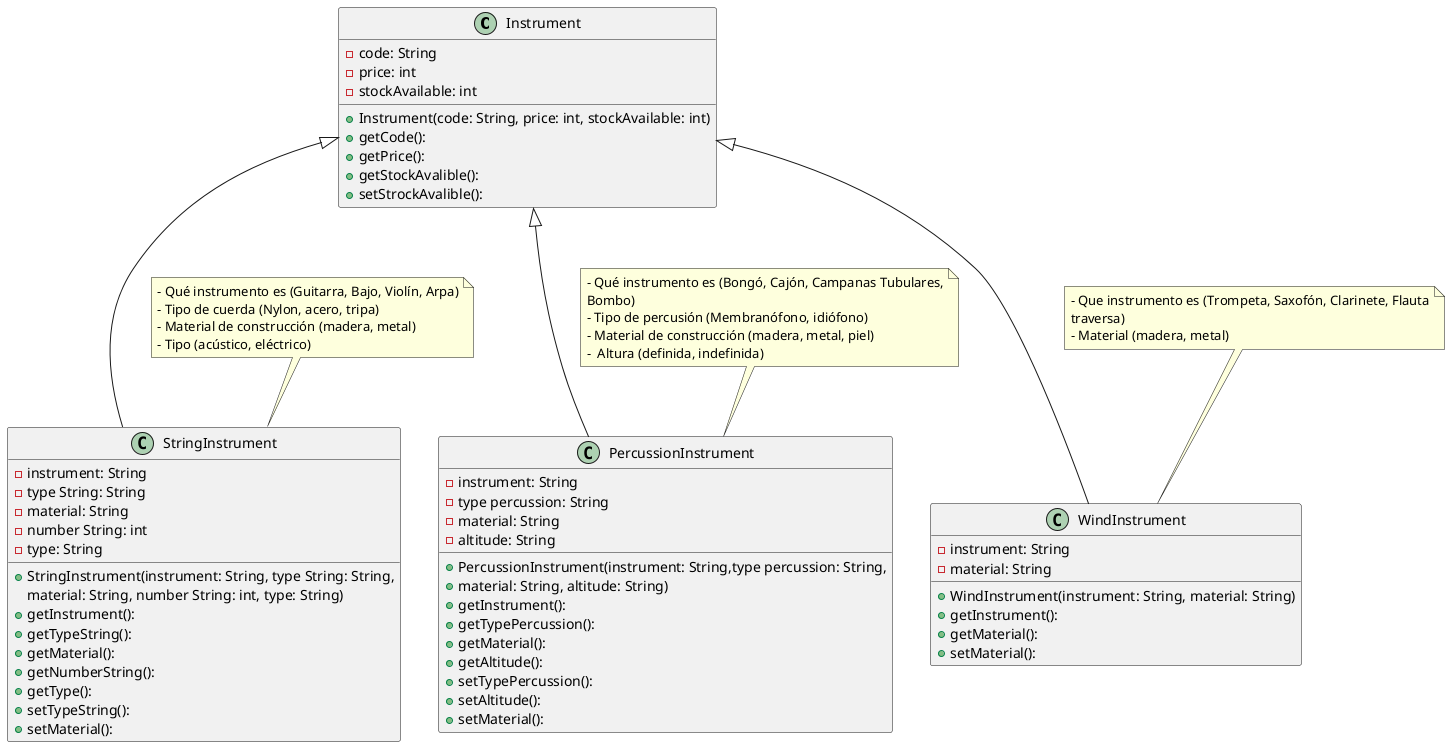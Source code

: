 @startuml
class Instrument {
    - code: String
    - price: int
    - stockAvailable: int
    + Instrument(code: String, price: int, stockAvailable: int)
    + getCode():
    + getPrice():
    + getStockAvalible():
    + setStrockAvalible():
}

class StringInstrument {
    - instrument: String
    - type String: String
    - material: String
    - number String: int
    - type: String
    + StringInstrument(instrument: String, type String: String,
     material: String, number String: int, type: String)
    + getInstrument():
    + getTypeString():
    + getMaterial():
    + getNumberString():
    + getType():
    + setTypeString():
    + setMaterial():
}

class PercussionInstrument {
    - instrument: String
    - type percussion: String
    - material: String
    - altitude: String
    + PercussionInstrument(instrument: String,type percussion: String,
    + material: String, altitude: String)
    + getInstrument():
    + getTypePercussion():
    + getMaterial():
    + getAltitude():
    + setTypePercussion():
    + setAltitude():
    + setMaterial():
}

class WindInstrument {
    - instrument: String
    - material: String
    + WindInstrument(instrument: String, material: String)
    + getInstrument():
    + getMaterial():
    + setMaterial():

}

Instrument <|--- StringInstrument
Instrument <|--- PercussionInstrument
Instrument <|--- WindInstrument


note top of StringInstrument {
    - Qué instrumento es (Guitarra, Bajo, Violín, Arpa)
    - Tipo de cuerda (Nylon, acero, tripa)
    - Material de construcción (madera, metal)
    - Tipo (acústico, eléctrico)
}

note top of PercussionInstrument {
    - Qué instrumento es (Bongó, Cajón, Campanas Tubulares,
    Bombo)
    - Tipo de percusión (Membranófono, idiófono)
    - Material de construcción (madera, metal, piel)
    -  Altura (definida, indefinida)
}

note top of WindInstrument {
    - Que instrumento es (Trompeta, Saxofón, Clarinete, Flauta
    traversa)
    - Material (madera, metal)
}
@enduml
